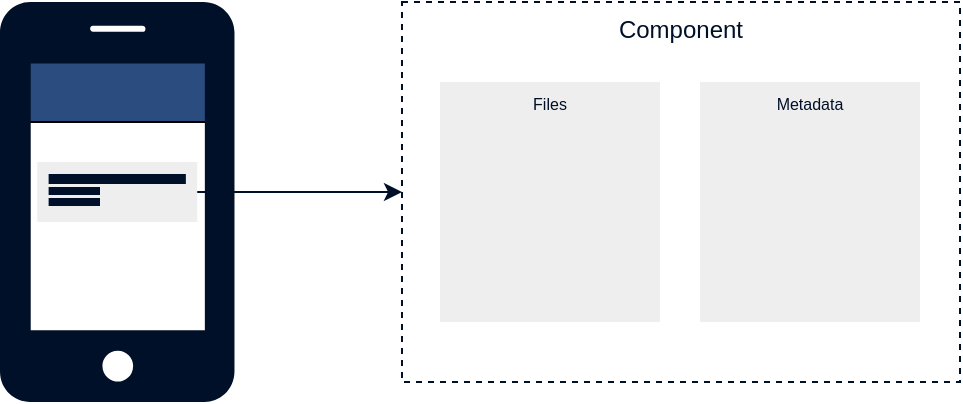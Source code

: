 <mxfile version="13.10.0" type="embed">
    <diagram id="ETuqZOJ1dYJBmNjdok6E" name="Page-1">
        <mxGraphModel dx="580" dy="505" grid="1" gridSize="10" guides="1" tooltips="1" connect="1" arrows="1" fold="1" page="1" pageScale="1" pageWidth="827" pageHeight="1169" background="#FFFFFF" math="0" shadow="0">
            <root>
                <mxCell id="0"/>
                <mxCell id="1" parent="0"/>
                <mxCell id="49" value="" style="rounded=0;whiteSpace=wrap;html=1;fillColor=#2B4C7F;" vertex="1" parent="1">
                    <mxGeometry x="90" y="70" width="100" height="30" as="geometry"/>
                </mxCell>
                <mxCell id="48" value="" style="pointerEvents=1;shadow=0;dashed=0;html=1;strokeColor=none;labelPosition=center;verticalLabelPosition=bottom;verticalAlign=top;outlineConnect=0;align=center;shape=mxgraph.office.devices.cell_phone_iphone_proportional;fillColor=#001029;" vertex="1" parent="1">
                    <mxGeometry x="80" y="40" width="117.24" height="200" as="geometry"/>
                </mxCell>
                <mxCell id="50" value="" style="rounded=0;whiteSpace=wrap;html=1;fillColor=#EEEEEE;strokeColor=none;" vertex="1" parent="1">
                    <mxGeometry x="98.62" y="120" width="80" height="30" as="geometry"/>
                </mxCell>
                <mxCell id="51" value="" style="rounded=0;whiteSpace=wrap;html=1;fillColor=#001029;strokeColor=none;rotation=0;" vertex="1" parent="1">
                    <mxGeometry x="104.31" y="126" width="68.62" height="5" as="geometry"/>
                </mxCell>
                <mxCell id="52" value="" style="rounded=0;whiteSpace=wrap;html=1;fillColor=#001029;strokeColor=none;rotation=0;" vertex="1" parent="1">
                    <mxGeometry x="104.31" y="132.5" width="25.69" height="4" as="geometry"/>
                </mxCell>
                <mxCell id="53" value="" style="rounded=0;whiteSpace=wrap;html=1;fillColor=#001029;strokeColor=none;rotation=0;" vertex="1" parent="1">
                    <mxGeometry x="104.31" y="138" width="25.69" height="4" as="geometry"/>
                </mxCell>
                <mxCell id="54" value="Component" style="rounded=0;whiteSpace=wrap;html=1;fontColor=#001029;verticalAlign=top;fontFamily=Helvetica;strokeColor=#001029;dashed=1;fillColor=none;" vertex="1" parent="1">
                    <mxGeometry x="281" y="40" width="279" height="190" as="geometry"/>
                </mxCell>
                <mxCell id="55" value="" style="endArrow=classic;html=1;fontColor=#001029;exitX=1;exitY=0.5;exitDx=0;exitDy=0;entryX=0;entryY=0.5;entryDx=0;entryDy=0;strokeColor=#001029;" edge="1" parent="1" source="50" target="54">
                    <mxGeometry width="50" height="50" relative="1" as="geometry">
                        <mxPoint x="270" y="170" as="sourcePoint"/>
                        <mxPoint x="320" y="120" as="targetPoint"/>
                    </mxGeometry>
                </mxCell>
                <mxCell id="57" value="Files" style="rounded=0;whiteSpace=wrap;html=1;dashed=1;fontFamily=Helvetica;fontColor=#001029;fillColor=#EEEEEE;strokeColor=none;verticalAlign=top;fontSize=8;" vertex="1" parent="1">
                    <mxGeometry x="300" y="80" width="110" height="120" as="geometry"/>
                </mxCell>
                <mxCell id="58" value="Metadata" style="rounded=0;whiteSpace=wrap;html=1;dashed=1;fontFamily=Helvetica;fontColor=#001029;fillColor=#EEEEEE;strokeColor=none;verticalAlign=top;fontSize=8;" vertex="1" parent="1">
                    <mxGeometry x="430" y="80" width="110" height="120" as="geometry"/>
                </mxCell>
            </root>
        </mxGraphModel>
    </diagram>
</mxfile>